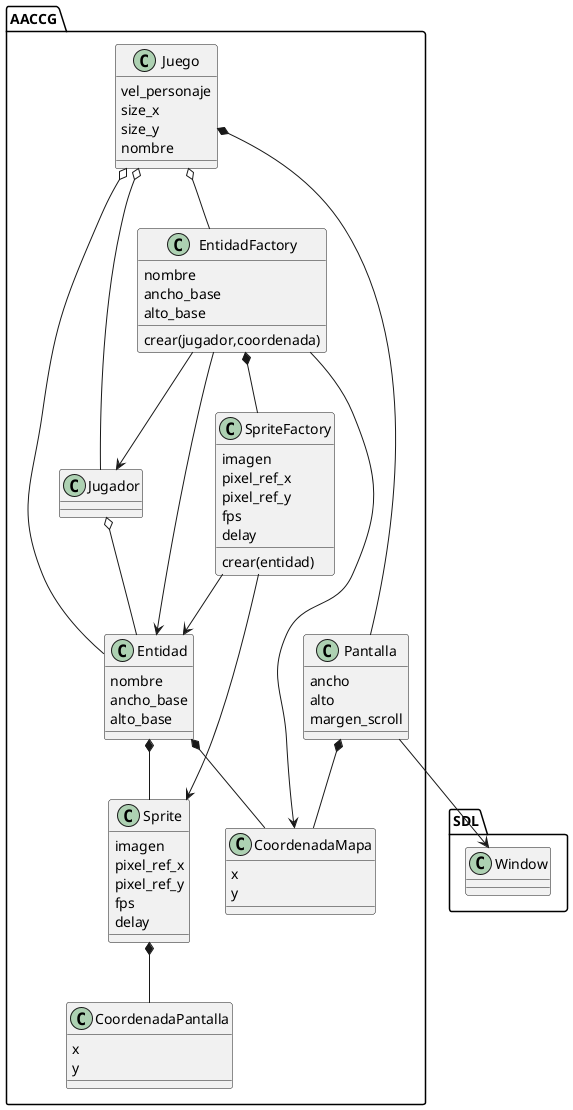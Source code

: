 @startuml

package AACCG{
class Juego {
vel_personaje
size_x
size_y
nombre
}
class Pantalla {
ancho
alto
margen_scroll
}
class Jugador
class EntidadFactory {
nombre
ancho_base
alto_base
crear(jugador,coordenada)
}
class SpriteFactory {
imagen
pixel_ref_x
pixel_ref_y
fps
delay
crear(entidad)
}
class Entidad {
nombre
ancho_base
alto_base
}
class Sprite {
imagen
pixel_ref_x
pixel_ref_y
fps
delay
}
class CoordenadaMapa {
x
y
}
class CoordenadaPantalla {
x
y
}
}

package SDL {
class Window
}

Juego *-- Pantalla
Pantalla *-- CoordenadaMapa
Juego o-- EntidadFactory
EntidadFactory --> Entidad
EntidadFactory --> Jugador
EntidadFactory --> CoordenadaMapa
EntidadFactory *-- SpriteFactory
SpriteFactory --> Sprite
SpriteFactory --> Entidad
Juego o-- Entidad
Juego o-- Jugador
Jugador o-- Entidad
Entidad *-- CoordenadaMapa
Entidad *-- Sprite
Sprite *-- CoordenadaPantalla

Pantalla --> Window

@enduml
